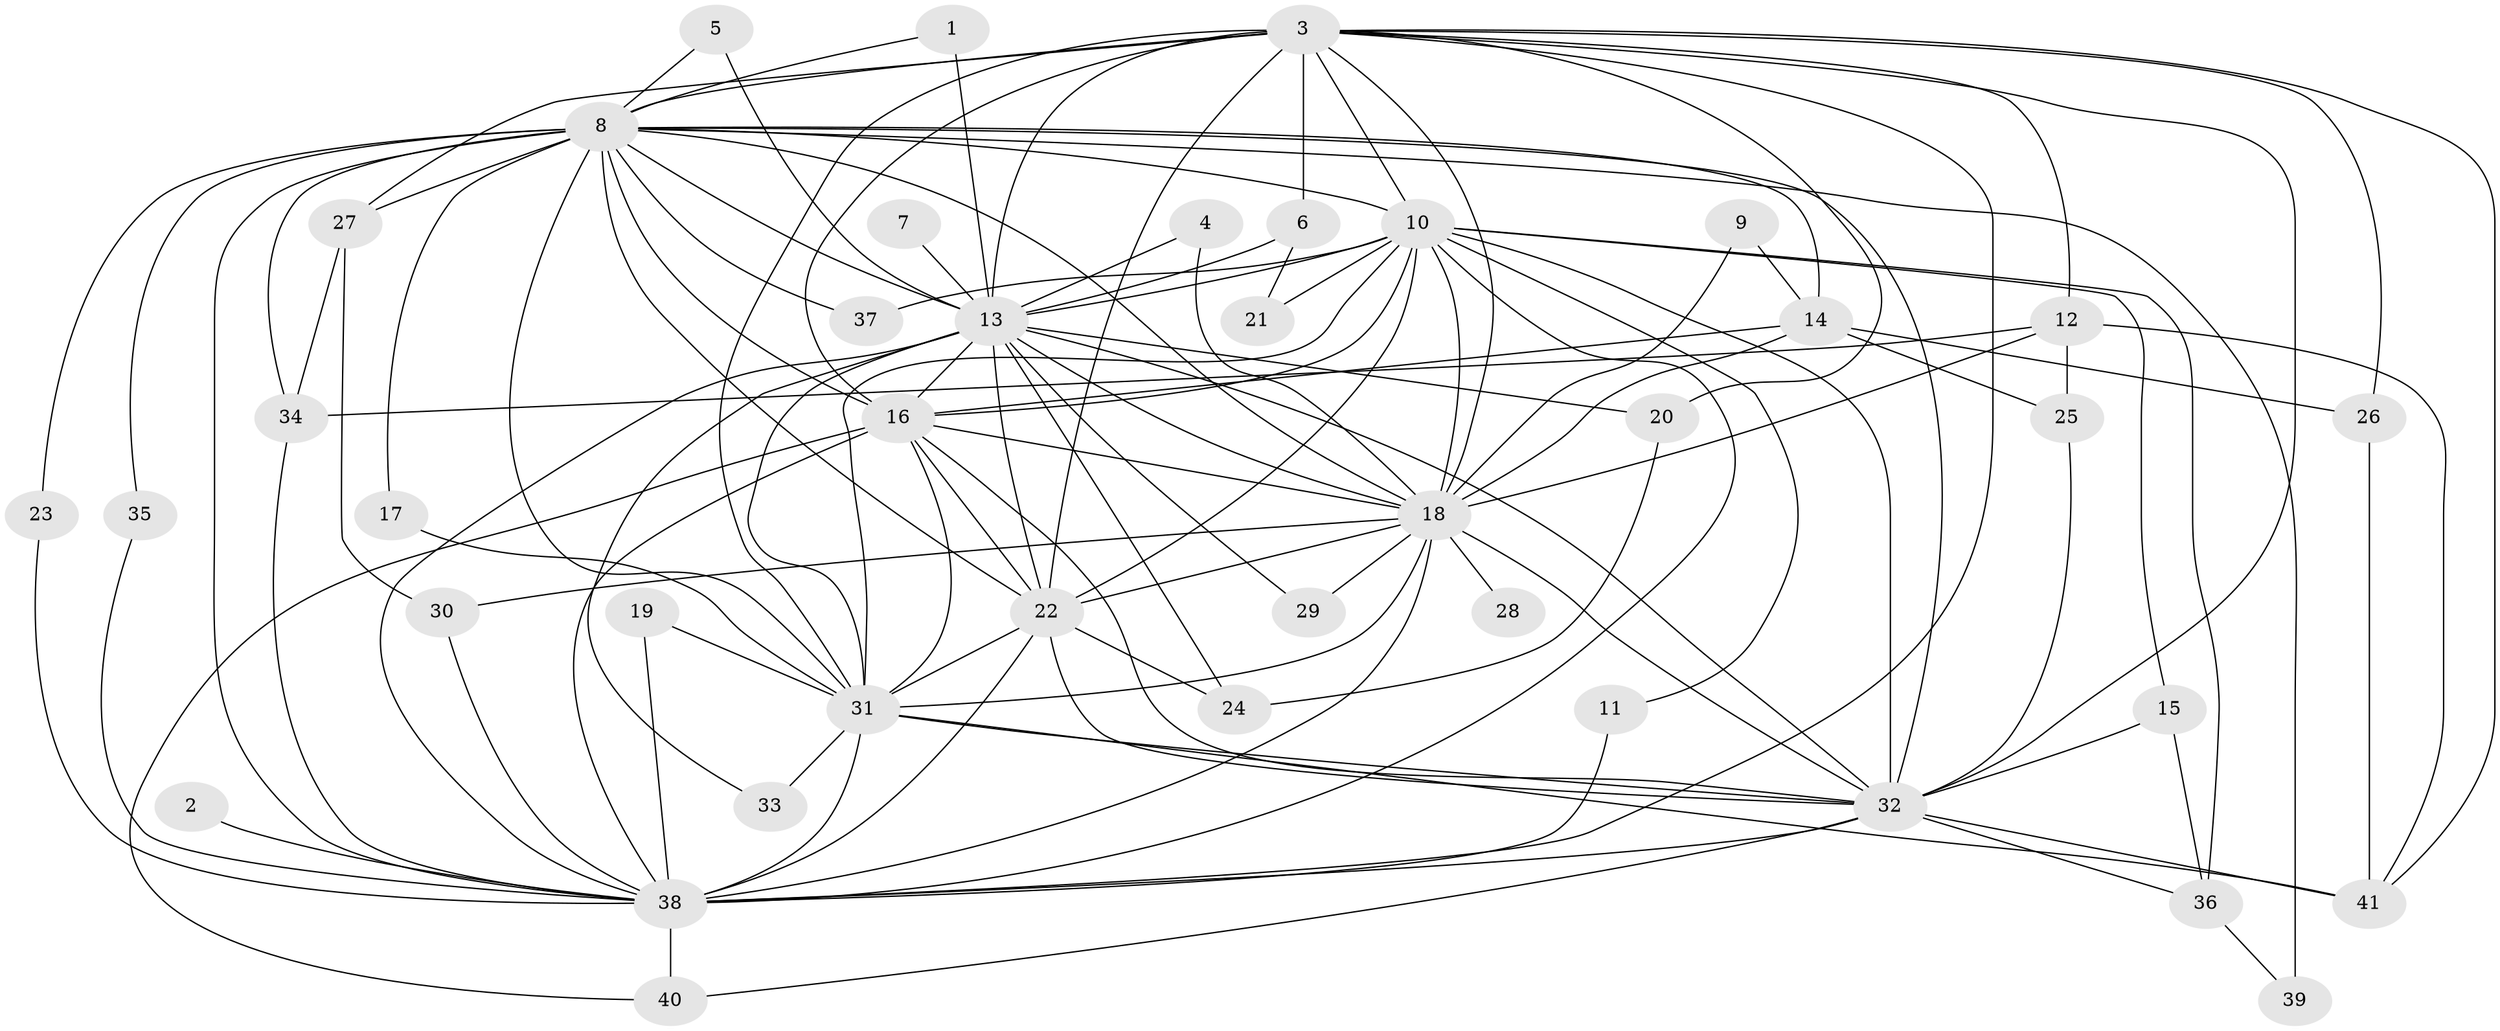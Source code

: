 // original degree distribution, {16: 0.015151515151515152, 13: 0.015151515151515152, 22: 0.015151515151515152, 15: 0.030303030303030304, 19: 0.015151515151515152, 21: 0.015151515151515152, 11: 0.015151515151515152, 23: 0.015151515151515152, 18: 0.015151515151515152, 2: 0.5757575757575758, 3: 0.16666666666666666, 5: 0.030303030303030304, 6: 0.015151515151515152, 4: 0.06060606060606061}
// Generated by graph-tools (version 1.1) at 2025/36/03/04/25 23:36:29]
// undirected, 41 vertices, 115 edges
graph export_dot {
  node [color=gray90,style=filled];
  1;
  2;
  3;
  4;
  5;
  6;
  7;
  8;
  9;
  10;
  11;
  12;
  13;
  14;
  15;
  16;
  17;
  18;
  19;
  20;
  21;
  22;
  23;
  24;
  25;
  26;
  27;
  28;
  29;
  30;
  31;
  32;
  33;
  34;
  35;
  36;
  37;
  38;
  39;
  40;
  41;
  1 -- 8 [weight=1.0];
  1 -- 13 [weight=1.0];
  2 -- 38 [weight=1.0];
  3 -- 6 [weight=1.0];
  3 -- 8 [weight=2.0];
  3 -- 10 [weight=1.0];
  3 -- 12 [weight=1.0];
  3 -- 13 [weight=1.0];
  3 -- 16 [weight=1.0];
  3 -- 18 [weight=1.0];
  3 -- 20 [weight=1.0];
  3 -- 22 [weight=3.0];
  3 -- 26 [weight=1.0];
  3 -- 27 [weight=1.0];
  3 -- 31 [weight=2.0];
  3 -- 32 [weight=2.0];
  3 -- 38 [weight=2.0];
  3 -- 41 [weight=1.0];
  4 -- 13 [weight=1.0];
  4 -- 18 [weight=1.0];
  5 -- 8 [weight=1.0];
  5 -- 13 [weight=1.0];
  6 -- 13 [weight=1.0];
  6 -- 21 [weight=1.0];
  7 -- 13 [weight=1.0];
  8 -- 10 [weight=2.0];
  8 -- 13 [weight=1.0];
  8 -- 14 [weight=1.0];
  8 -- 16 [weight=2.0];
  8 -- 17 [weight=1.0];
  8 -- 18 [weight=1.0];
  8 -- 22 [weight=1.0];
  8 -- 23 [weight=1.0];
  8 -- 27 [weight=1.0];
  8 -- 31 [weight=1.0];
  8 -- 32 [weight=1.0];
  8 -- 34 [weight=1.0];
  8 -- 35 [weight=1.0];
  8 -- 37 [weight=1.0];
  8 -- 38 [weight=1.0];
  8 -- 39 [weight=2.0];
  9 -- 14 [weight=1.0];
  9 -- 18 [weight=1.0];
  10 -- 11 [weight=1.0];
  10 -- 13 [weight=1.0];
  10 -- 15 [weight=1.0];
  10 -- 16 [weight=1.0];
  10 -- 18 [weight=2.0];
  10 -- 21 [weight=1.0];
  10 -- 22 [weight=1.0];
  10 -- 31 [weight=1.0];
  10 -- 32 [weight=1.0];
  10 -- 36 [weight=1.0];
  10 -- 37 [weight=1.0];
  10 -- 38 [weight=1.0];
  11 -- 38 [weight=1.0];
  12 -- 18 [weight=1.0];
  12 -- 25 [weight=1.0];
  12 -- 34 [weight=1.0];
  12 -- 41 [weight=1.0];
  13 -- 16 [weight=1.0];
  13 -- 18 [weight=1.0];
  13 -- 20 [weight=2.0];
  13 -- 22 [weight=2.0];
  13 -- 24 [weight=1.0];
  13 -- 29 [weight=1.0];
  13 -- 31 [weight=1.0];
  13 -- 32 [weight=1.0];
  13 -- 33 [weight=1.0];
  13 -- 38 [weight=1.0];
  14 -- 16 [weight=1.0];
  14 -- 18 [weight=1.0];
  14 -- 25 [weight=1.0];
  14 -- 26 [weight=1.0];
  15 -- 32 [weight=1.0];
  15 -- 36 [weight=1.0];
  16 -- 18 [weight=1.0];
  16 -- 22 [weight=1.0];
  16 -- 31 [weight=1.0];
  16 -- 32 [weight=1.0];
  16 -- 38 [weight=1.0];
  16 -- 40 [weight=1.0];
  17 -- 31 [weight=1.0];
  18 -- 22 [weight=1.0];
  18 -- 28 [weight=1.0];
  18 -- 29 [weight=1.0];
  18 -- 30 [weight=1.0];
  18 -- 31 [weight=1.0];
  18 -- 32 [weight=1.0];
  18 -- 38 [weight=1.0];
  19 -- 31 [weight=1.0];
  19 -- 38 [weight=1.0];
  20 -- 24 [weight=1.0];
  22 -- 24 [weight=1.0];
  22 -- 31 [weight=1.0];
  22 -- 32 [weight=1.0];
  22 -- 38 [weight=1.0];
  23 -- 38 [weight=1.0];
  25 -- 32 [weight=1.0];
  26 -- 41 [weight=1.0];
  27 -- 30 [weight=1.0];
  27 -- 34 [weight=1.0];
  30 -- 38 [weight=1.0];
  31 -- 32 [weight=1.0];
  31 -- 33 [weight=1.0];
  31 -- 38 [weight=1.0];
  31 -- 41 [weight=1.0];
  32 -- 36 [weight=1.0];
  32 -- 38 [weight=1.0];
  32 -- 40 [weight=1.0];
  32 -- 41 [weight=1.0];
  34 -- 38 [weight=1.0];
  35 -- 38 [weight=1.0];
  36 -- 39 [weight=1.0];
  38 -- 40 [weight=1.0];
}
